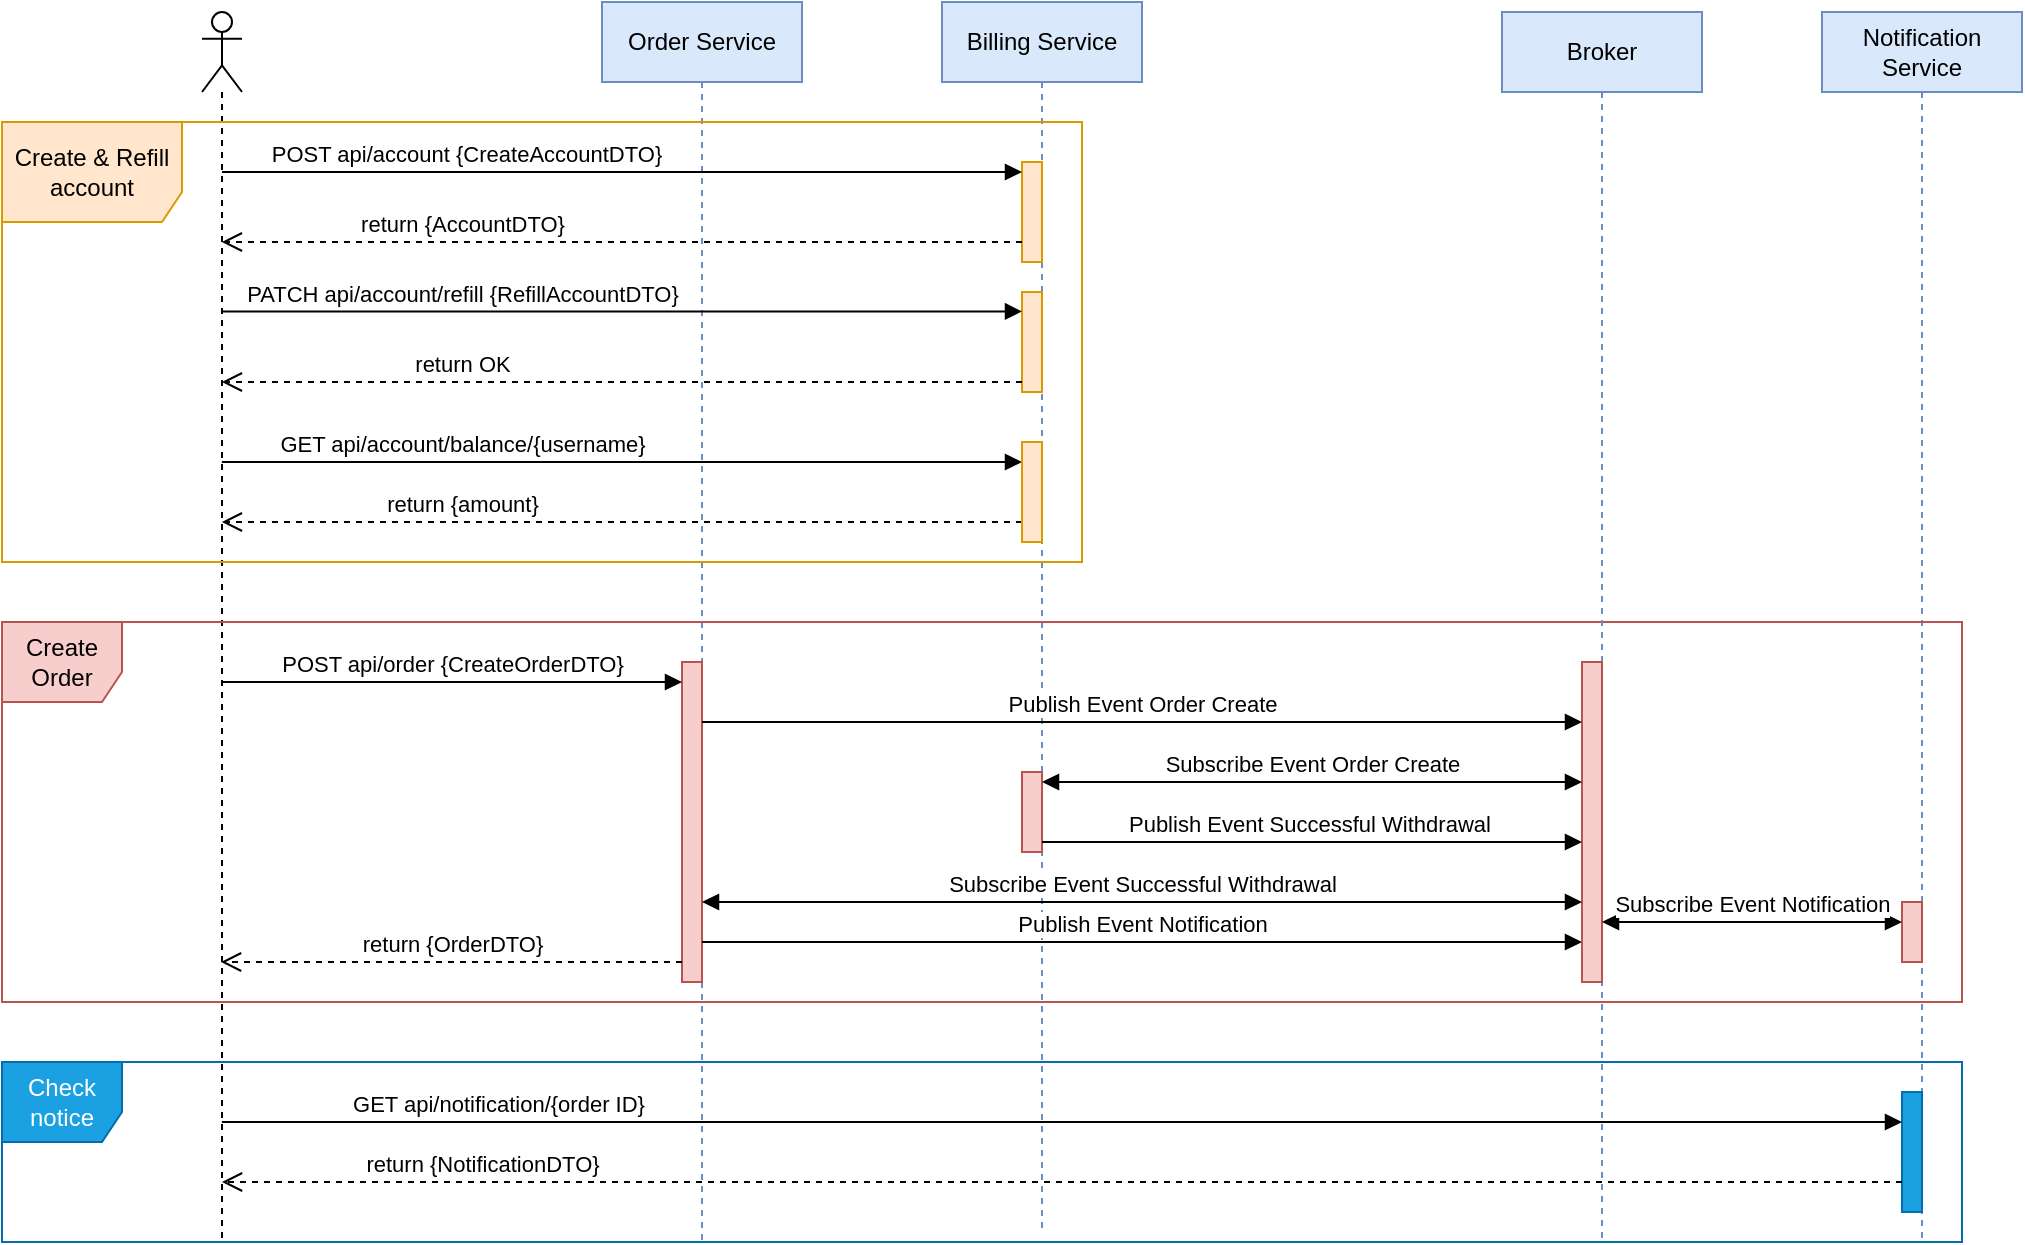 <mxfile version="24.5.4" type="device">
  <diagram name="Страница — 1" id="Q6BEgbJnK_4pLFI1RYZy">
    <mxGraphModel dx="1426" dy="165" grid="1" gridSize="10" guides="1" tooltips="1" connect="1" arrows="1" fold="1" page="0" pageScale="1" pageWidth="827" pageHeight="1169" math="0" shadow="0">
      <root>
        <mxCell id="0" />
        <mxCell id="1" parent="0" />
        <mxCell id="wATR2Nz-gFvZjpBV_WS6-1" value="Order Service" style="shape=umlLifeline;perimeter=lifelinePerimeter;whiteSpace=wrap;html=1;container=1;dropTarget=0;collapsible=0;recursiveResize=0;outlineConnect=0;portConstraint=eastwest;newEdgeStyle={&quot;curved&quot;:0,&quot;rounded&quot;:0};fillColor=#dae8fc;strokeColor=#6c8ebf;" parent="1" vertex="1">
          <mxGeometry x="170" y="510" width="100" height="620" as="geometry" />
        </mxCell>
        <mxCell id="wATR2Nz-gFvZjpBV_WS6-2" value="" style="html=1;points=[[0,0,0,0,5],[0,1,0,0,-5],[1,0,0,0,5],[1,1,0,0,-5]];perimeter=orthogonalPerimeter;outlineConnect=0;targetShapes=umlLifeline;portConstraint=eastwest;newEdgeStyle={&quot;curved&quot;:0,&quot;rounded&quot;:0};fillColor=#f8cecc;strokeColor=#b85450;" parent="wATR2Nz-gFvZjpBV_WS6-1" vertex="1">
          <mxGeometry x="40" y="330" width="10" height="160" as="geometry" />
        </mxCell>
        <mxCell id="wATR2Nz-gFvZjpBV_WS6-3" value="Billing Service" style="shape=umlLifeline;perimeter=lifelinePerimeter;whiteSpace=wrap;html=1;container=1;dropTarget=0;collapsible=0;recursiveResize=0;outlineConnect=0;portConstraint=eastwest;newEdgeStyle={&quot;curved&quot;:0,&quot;rounded&quot;:0};fontStyle=0;fillColor=#dae8fc;strokeColor=#6c8ebf;" parent="1" vertex="1">
          <mxGeometry x="340" y="510" width="100" height="615" as="geometry" />
        </mxCell>
        <mxCell id="wATR2Nz-gFvZjpBV_WS6-4" value="" style="html=1;points=[[0,0,0,0,5],[0,1,0,0,-5],[1,0,0,0,5],[1,1,0,0,-5]];perimeter=orthogonalPerimeter;outlineConnect=0;targetShapes=umlLifeline;portConstraint=eastwest;newEdgeStyle={&quot;curved&quot;:0,&quot;rounded&quot;:0};fillColor=#ffe6cc;strokeColor=#d79b00;" parent="wATR2Nz-gFvZjpBV_WS6-3" vertex="1">
          <mxGeometry x="40" y="80" width="10" height="50" as="geometry" />
        </mxCell>
        <mxCell id="wATR2Nz-gFvZjpBV_WS6-5" value="" style="html=1;points=[[0,0,0,0,5],[0,1,0,0,-5],[1,0,0,0,5],[1,1,0,0,-5]];perimeter=orthogonalPerimeter;outlineConnect=0;targetShapes=umlLifeline;portConstraint=eastwest;newEdgeStyle={&quot;curved&quot;:0,&quot;rounded&quot;:0};fillColor=#ffe6cc;strokeColor=#d79b00;" parent="wATR2Nz-gFvZjpBV_WS6-3" vertex="1">
          <mxGeometry x="40" y="145" width="10" height="50" as="geometry" />
        </mxCell>
        <mxCell id="wATR2Nz-gFvZjpBV_WS6-7" value="Notification Service" style="shape=umlLifeline;perimeter=lifelinePerimeter;whiteSpace=wrap;html=1;container=1;dropTarget=0;collapsible=0;recursiveResize=0;outlineConnect=0;portConstraint=eastwest;newEdgeStyle={&quot;curved&quot;:0,&quot;rounded&quot;:0};fillColor=#dae8fc;strokeColor=#6c8ebf;" parent="1" vertex="1">
          <mxGeometry x="780" y="515" width="100" height="615" as="geometry" />
        </mxCell>
        <mxCell id="wATR2Nz-gFvZjpBV_WS6-8" value="" style="html=1;points=[[0,0,0,0,5],[0,1,0,0,-5],[1,0,0,0,5],[1,1,0,0,-5]];perimeter=orthogonalPerimeter;outlineConnect=0;targetShapes=umlLifeline;portConstraint=eastwest;newEdgeStyle={&quot;curved&quot;:0,&quot;rounded&quot;:0};fillColor=#f8cecc;strokeColor=#b85450;" parent="wATR2Nz-gFvZjpBV_WS6-7" vertex="1">
          <mxGeometry x="40" y="445" width="10" height="30" as="geometry" />
        </mxCell>
        <mxCell id="wATR2Nz-gFvZjpBV_WS6-9" value="" style="html=1;points=[[0,0,0,0,5],[0,1,0,0,-5],[1,0,0,0,5],[1,1,0,0,-5]];perimeter=orthogonalPerimeter;outlineConnect=0;targetShapes=umlLifeline;portConstraint=eastwest;newEdgeStyle={&quot;curved&quot;:0,&quot;rounded&quot;:0};fillColor=#1ba1e2;strokeColor=#006EAF;fontColor=#ffffff;" parent="wATR2Nz-gFvZjpBV_WS6-7" vertex="1">
          <mxGeometry x="40" y="540" width="10" height="60" as="geometry" />
        </mxCell>
        <mxCell id="wATR2Nz-gFvZjpBV_WS6-10" value="" style="shape=umlLifeline;perimeter=lifelinePerimeter;whiteSpace=wrap;html=1;container=1;dropTarget=0;collapsible=0;recursiveResize=0;outlineConnect=0;portConstraint=eastwest;newEdgeStyle={&quot;curved&quot;:0,&quot;rounded&quot;:0};participant=umlActor;" parent="1" vertex="1">
          <mxGeometry x="-30" y="515" width="20" height="615" as="geometry" />
        </mxCell>
        <mxCell id="wATR2Nz-gFvZjpBV_WS6-11" value="POST api/account {CreateAccountDTO}" style="html=1;verticalAlign=bottom;endArrow=block;curved=0;rounded=0;entryX=0;entryY=0;entryDx=0;entryDy=5;fontStyle=0" parent="1" source="wATR2Nz-gFvZjpBV_WS6-10" target="wATR2Nz-gFvZjpBV_WS6-4" edge="1">
          <mxGeometry x="-0.398" relative="1" as="geometry">
            <mxPoint x="320" y="595" as="sourcePoint" />
            <mxPoint x="1" as="offset" />
          </mxGeometry>
        </mxCell>
        <mxCell id="wATR2Nz-gFvZjpBV_WS6-12" value="return {AccountDTO}" style="html=1;verticalAlign=bottom;endArrow=open;dashed=1;endSize=8;curved=0;rounded=0;fontStyle=0" parent="1" source="wATR2Nz-gFvZjpBV_WS6-4" edge="1">
          <mxGeometry x="0.4" relative="1" as="geometry">
            <mxPoint x="-20.071" y="630" as="targetPoint" />
            <mxPoint x="390" y="630" as="sourcePoint" />
            <mxPoint as="offset" />
          </mxGeometry>
        </mxCell>
        <mxCell id="wATR2Nz-gFvZjpBV_WS6-13" value="PATCH api/account/refill {RefillAccountDTO}" style="html=1;verticalAlign=bottom;endArrow=block;curved=0;rounded=0;" parent="1" target="wATR2Nz-gFvZjpBV_WS6-5" edge="1">
          <mxGeometry x="-0.4" relative="1" as="geometry">
            <mxPoint x="-20.071" y="664.71" as="sourcePoint" />
            <mxPoint as="offset" />
            <mxPoint x="490" y="665" as="targetPoint" />
          </mxGeometry>
        </mxCell>
        <mxCell id="wATR2Nz-gFvZjpBV_WS6-14" value="return OK" style="html=1;verticalAlign=bottom;endArrow=open;dashed=1;endSize=8;curved=0;rounded=0;fontStyle=0" parent="1" source="wATR2Nz-gFvZjpBV_WS6-5" edge="1">
          <mxGeometry x="0.4" relative="1" as="geometry">
            <mxPoint x="-20.071" y="700" as="targetPoint" />
            <mxPoint as="offset" />
            <mxPoint x="390" y="700" as="sourcePoint" />
            <Array as="points">
              <mxPoint x="190" y="700" />
            </Array>
          </mxGeometry>
        </mxCell>
        <mxCell id="wATR2Nz-gFvZjpBV_WS6-15" value="Create &amp;amp; Refill account" style="shape=umlFrame;whiteSpace=wrap;html=1;pointerEvents=0;width=90;height=50;fillColor=#ffe6cc;strokeColor=#d79b00;" parent="1" vertex="1">
          <mxGeometry x="-130" y="570" width="540" height="220" as="geometry" />
        </mxCell>
        <mxCell id="wATR2Nz-gFvZjpBV_WS6-16" value="Create Order" style="shape=umlFrame;whiteSpace=wrap;html=1;pointerEvents=0;width=60;height=40;fillColor=#f8cecc;strokeColor=#b85450;" parent="1" vertex="1">
          <mxGeometry x="-130" y="820" width="980" height="190" as="geometry" />
        </mxCell>
        <mxCell id="wATR2Nz-gFvZjpBV_WS6-18" value="Publish Event Notification" style="html=1;verticalAlign=bottom;endArrow=block;curved=0;rounded=0;" parent="1" edge="1">
          <mxGeometry x="0.001" relative="1" as="geometry">
            <mxPoint x="220.003" y="980" as="sourcePoint" />
            <mxPoint as="offset" />
            <mxPoint x="660" y="980" as="targetPoint" />
          </mxGeometry>
        </mxCell>
        <mxCell id="wATR2Nz-gFvZjpBV_WS6-20" value="return {OrderDTO}" style="html=1;verticalAlign=bottom;endArrow=open;dashed=1;endSize=8;curved=0;rounded=0;" parent="1" edge="1">
          <mxGeometry x="-0.001" relative="1" as="geometry">
            <mxPoint x="-20.5" y="990" as="targetPoint" />
            <mxPoint as="offset" />
            <mxPoint x="210" y="990" as="sourcePoint" />
            <Array as="points">
              <mxPoint x="50.24" y="990" />
            </Array>
          </mxGeometry>
        </mxCell>
        <mxCell id="wATR2Nz-gFvZjpBV_WS6-21" value="&lt;meta charset=&quot;utf-8&quot;&gt;&lt;span style=&quot;color: rgb(0, 0, 0); font-family: Helvetica; font-size: 11px; font-style: normal; font-variant-ligatures: normal; font-variant-caps: normal; font-weight: 400; letter-spacing: normal; orphans: 2; text-align: center; text-indent: 0px; text-transform: none; widows: 2; word-spacing: 0px; -webkit-text-stroke-width: 0px; white-space: nowrap; background-color: rgb(255, 255, 255); text-decoration-thickness: initial; text-decoration-style: initial; text-decoration-color: initial; display: inline !important; float: none;&quot;&gt;POST api/order {CreateOrderDTO}&lt;/span&gt;" style="html=1;verticalAlign=bottom;endArrow=block;curved=0;rounded=0;" parent="1" edge="1">
          <mxGeometry relative="1" as="geometry">
            <mxPoint x="-20" y="850" as="sourcePoint" />
            <mxPoint as="offset" />
            <mxPoint x="210" y="850" as="targetPoint" />
          </mxGeometry>
        </mxCell>
        <mxCell id="wATR2Nz-gFvZjpBV_WS6-22" value="GET api/account/balance/{username}" style="html=1;verticalAlign=bottom;endArrow=block;curved=0;rounded=0;" parent="1" target="wATR2Nz-gFvZjpBV_WS6-24" edge="1">
          <mxGeometry x="-0.4" relative="1" as="geometry">
            <mxPoint x="-20.071" y="740" as="sourcePoint" />
            <mxPoint as="offset" />
            <mxPoint x="500" y="740.29" as="targetPoint" />
          </mxGeometry>
        </mxCell>
        <mxCell id="wATR2Nz-gFvZjpBV_WS6-23" value="return {amount}" style="html=1;verticalAlign=bottom;endArrow=open;dashed=1;endSize=8;curved=0;rounded=0;fontStyle=0" parent="1" source="wATR2Nz-gFvZjpBV_WS6-24" edge="1">
          <mxGeometry x="0.4" relative="1" as="geometry">
            <mxPoint x="-20.071" y="770" as="targetPoint" />
            <mxPoint as="offset" />
            <mxPoint x="500" y="770" as="sourcePoint" />
            <Array as="points">
              <mxPoint x="190" y="770" />
            </Array>
          </mxGeometry>
        </mxCell>
        <mxCell id="wATR2Nz-gFvZjpBV_WS6-24" value="" style="html=1;points=[[0,0,0,0,5],[0,1,0,0,-5],[1,0,0,0,5],[1,1,0,0,-5]];perimeter=orthogonalPerimeter;outlineConnect=0;targetShapes=umlLifeline;portConstraint=eastwest;newEdgeStyle={&quot;curved&quot;:0,&quot;rounded&quot;:0};fillColor=#ffe6cc;strokeColor=#d79b00;" parent="1" vertex="1">
          <mxGeometry x="380" y="730" width="10" height="50" as="geometry" />
        </mxCell>
        <mxCell id="wATR2Nz-gFvZjpBV_WS6-25" value="GET api/notification/{order ID}" style="html=1;verticalAlign=bottom;endArrow=block;curved=0;rounded=0;" parent="1" target="wATR2Nz-gFvZjpBV_WS6-9" edge="1">
          <mxGeometry x="-0.671" relative="1" as="geometry">
            <mxPoint x="-20.071" y="1070" as="sourcePoint" />
            <mxPoint as="offset" />
            <mxPoint x="500" y="1070.29" as="targetPoint" />
          </mxGeometry>
        </mxCell>
        <mxCell id="wATR2Nz-gFvZjpBV_WS6-26" value="return {NotificationDTO}" style="html=1;verticalAlign=bottom;endArrow=open;dashed=1;endSize=8;curved=0;rounded=0;fontStyle=0" parent="1" source="wATR2Nz-gFvZjpBV_WS6-9" target="wATR2Nz-gFvZjpBV_WS6-10" edge="1">
          <mxGeometry x="0.693" relative="1" as="geometry">
            <mxPoint x="179.999" y="1100" as="targetPoint" />
            <mxPoint x="1" as="offset" />
            <mxPoint x="700.07" y="1100" as="sourcePoint" />
            <Array as="points">
              <mxPoint x="390.07" y="1100" />
            </Array>
          </mxGeometry>
        </mxCell>
        <mxCell id="wATR2Nz-gFvZjpBV_WS6-27" value="Check notice" style="shape=umlFrame;whiteSpace=wrap;html=1;pointerEvents=0;fillColor=#1ba1e2;fontColor=#ffffff;strokeColor=#006EAF;width=60;height=40;" parent="1" vertex="1">
          <mxGeometry x="-130" y="1040" width="980" height="90" as="geometry" />
        </mxCell>
        <mxCell id="wATR2Nz-gFvZjpBV_WS6-28" value="Broker" style="shape=umlLifeline;perimeter=lifelinePerimeter;whiteSpace=wrap;html=1;container=1;dropTarget=0;collapsible=0;recursiveResize=0;outlineConnect=0;portConstraint=eastwest;newEdgeStyle={&quot;curved&quot;:0,&quot;rounded&quot;:0};fillColor=#dae8fc;strokeColor=#6c8ebf;" parent="1" vertex="1">
          <mxGeometry x="620" y="515" width="100" height="615" as="geometry" />
        </mxCell>
        <mxCell id="wATR2Nz-gFvZjpBV_WS6-29" value="" style="html=1;points=[[0,0,0,0,5],[0,1,0,0,-5],[1,0,0,0,5],[1,1,0,0,-5]];perimeter=orthogonalPerimeter;outlineConnect=0;targetShapes=umlLifeline;portConstraint=eastwest;newEdgeStyle={&quot;curved&quot;:0,&quot;rounded&quot;:0};fillColor=#f8cecc;strokeColor=#b85450;" parent="wATR2Nz-gFvZjpBV_WS6-28" vertex="1">
          <mxGeometry x="40" y="325" width="10" height="160" as="geometry" />
        </mxCell>
        <mxCell id="wATR2Nz-gFvZjpBV_WS6-31" value="Subscribe Event Notification" style="endArrow=block;startArrow=block;endFill=1;startFill=1;html=1;rounded=0;labelPosition=center;verticalLabelPosition=top;align=center;verticalAlign=bottom;" parent="1" edge="1">
          <mxGeometry width="160" relative="1" as="geometry">
            <mxPoint x="670" y="970" as="sourcePoint" />
            <mxPoint x="820" y="970" as="targetPoint" />
          </mxGeometry>
        </mxCell>
        <mxCell id="wATR2Nz-gFvZjpBV_WS6-32" value="Publish Event Order Create" style="html=1;verticalAlign=bottom;endArrow=block;curved=0;rounded=0;" parent="1" edge="1">
          <mxGeometry x="0.001" relative="1" as="geometry">
            <mxPoint x="220.003" y="870" as="sourcePoint" />
            <mxPoint as="offset" />
            <mxPoint x="660" y="870" as="targetPoint" />
          </mxGeometry>
        </mxCell>
        <mxCell id="wATR2Nz-gFvZjpBV_WS6-33" value="" style="html=1;points=[[0,0,0,0,5],[0,1,0,0,-5],[1,0,0,0,5],[1,1,0,0,-5]];perimeter=orthogonalPerimeter;outlineConnect=0;targetShapes=umlLifeline;portConstraint=eastwest;newEdgeStyle={&quot;curved&quot;:0,&quot;rounded&quot;:0};fillColor=#f8cecc;strokeColor=#b85450;" parent="1" vertex="1">
          <mxGeometry x="380" y="895" width="10" height="40" as="geometry" />
        </mxCell>
        <mxCell id="wATR2Nz-gFvZjpBV_WS6-34" value="Subscribe Event Order Create" style="endArrow=block;startArrow=block;endFill=1;startFill=1;html=1;rounded=0;labelPosition=center;verticalLabelPosition=top;align=center;verticalAlign=bottom;exitX=1;exitY=0;exitDx=0;exitDy=5;exitPerimeter=0;" parent="1" source="wATR2Nz-gFvZjpBV_WS6-33" target="wATR2Nz-gFvZjpBV_WS6-29" edge="1">
          <mxGeometry width="160" relative="1" as="geometry">
            <mxPoint x="430" y="900" as="sourcePoint" />
            <mxPoint x="580" y="900" as="targetPoint" />
          </mxGeometry>
        </mxCell>
        <mxCell id="wATR2Nz-gFvZjpBV_WS6-35" value="Publish Event Successful Withdrawal&amp;nbsp;" style="html=1;verticalAlign=bottom;endArrow=block;curved=0;rounded=0;fontStyle=0" parent="1" target="wATR2Nz-gFvZjpBV_WS6-29" edge="1">
          <mxGeometry x="-0.001" relative="1" as="geometry">
            <mxPoint x="390.003" y="930" as="sourcePoint" />
            <mxPoint as="offset" />
            <mxPoint x="830" y="930" as="targetPoint" />
          </mxGeometry>
        </mxCell>
        <mxCell id="wATR2Nz-gFvZjpBV_WS6-36" value="Subscribe Event Successful Withdrawal" style="endArrow=block;startArrow=block;endFill=1;startFill=1;html=1;rounded=0;labelPosition=center;verticalLabelPosition=top;align=center;verticalAlign=bottom;" parent="1" edge="1">
          <mxGeometry width="160" relative="1" as="geometry">
            <mxPoint x="220" y="960" as="sourcePoint" />
            <mxPoint x="660" y="960" as="targetPoint" />
          </mxGeometry>
        </mxCell>
      </root>
    </mxGraphModel>
  </diagram>
</mxfile>
